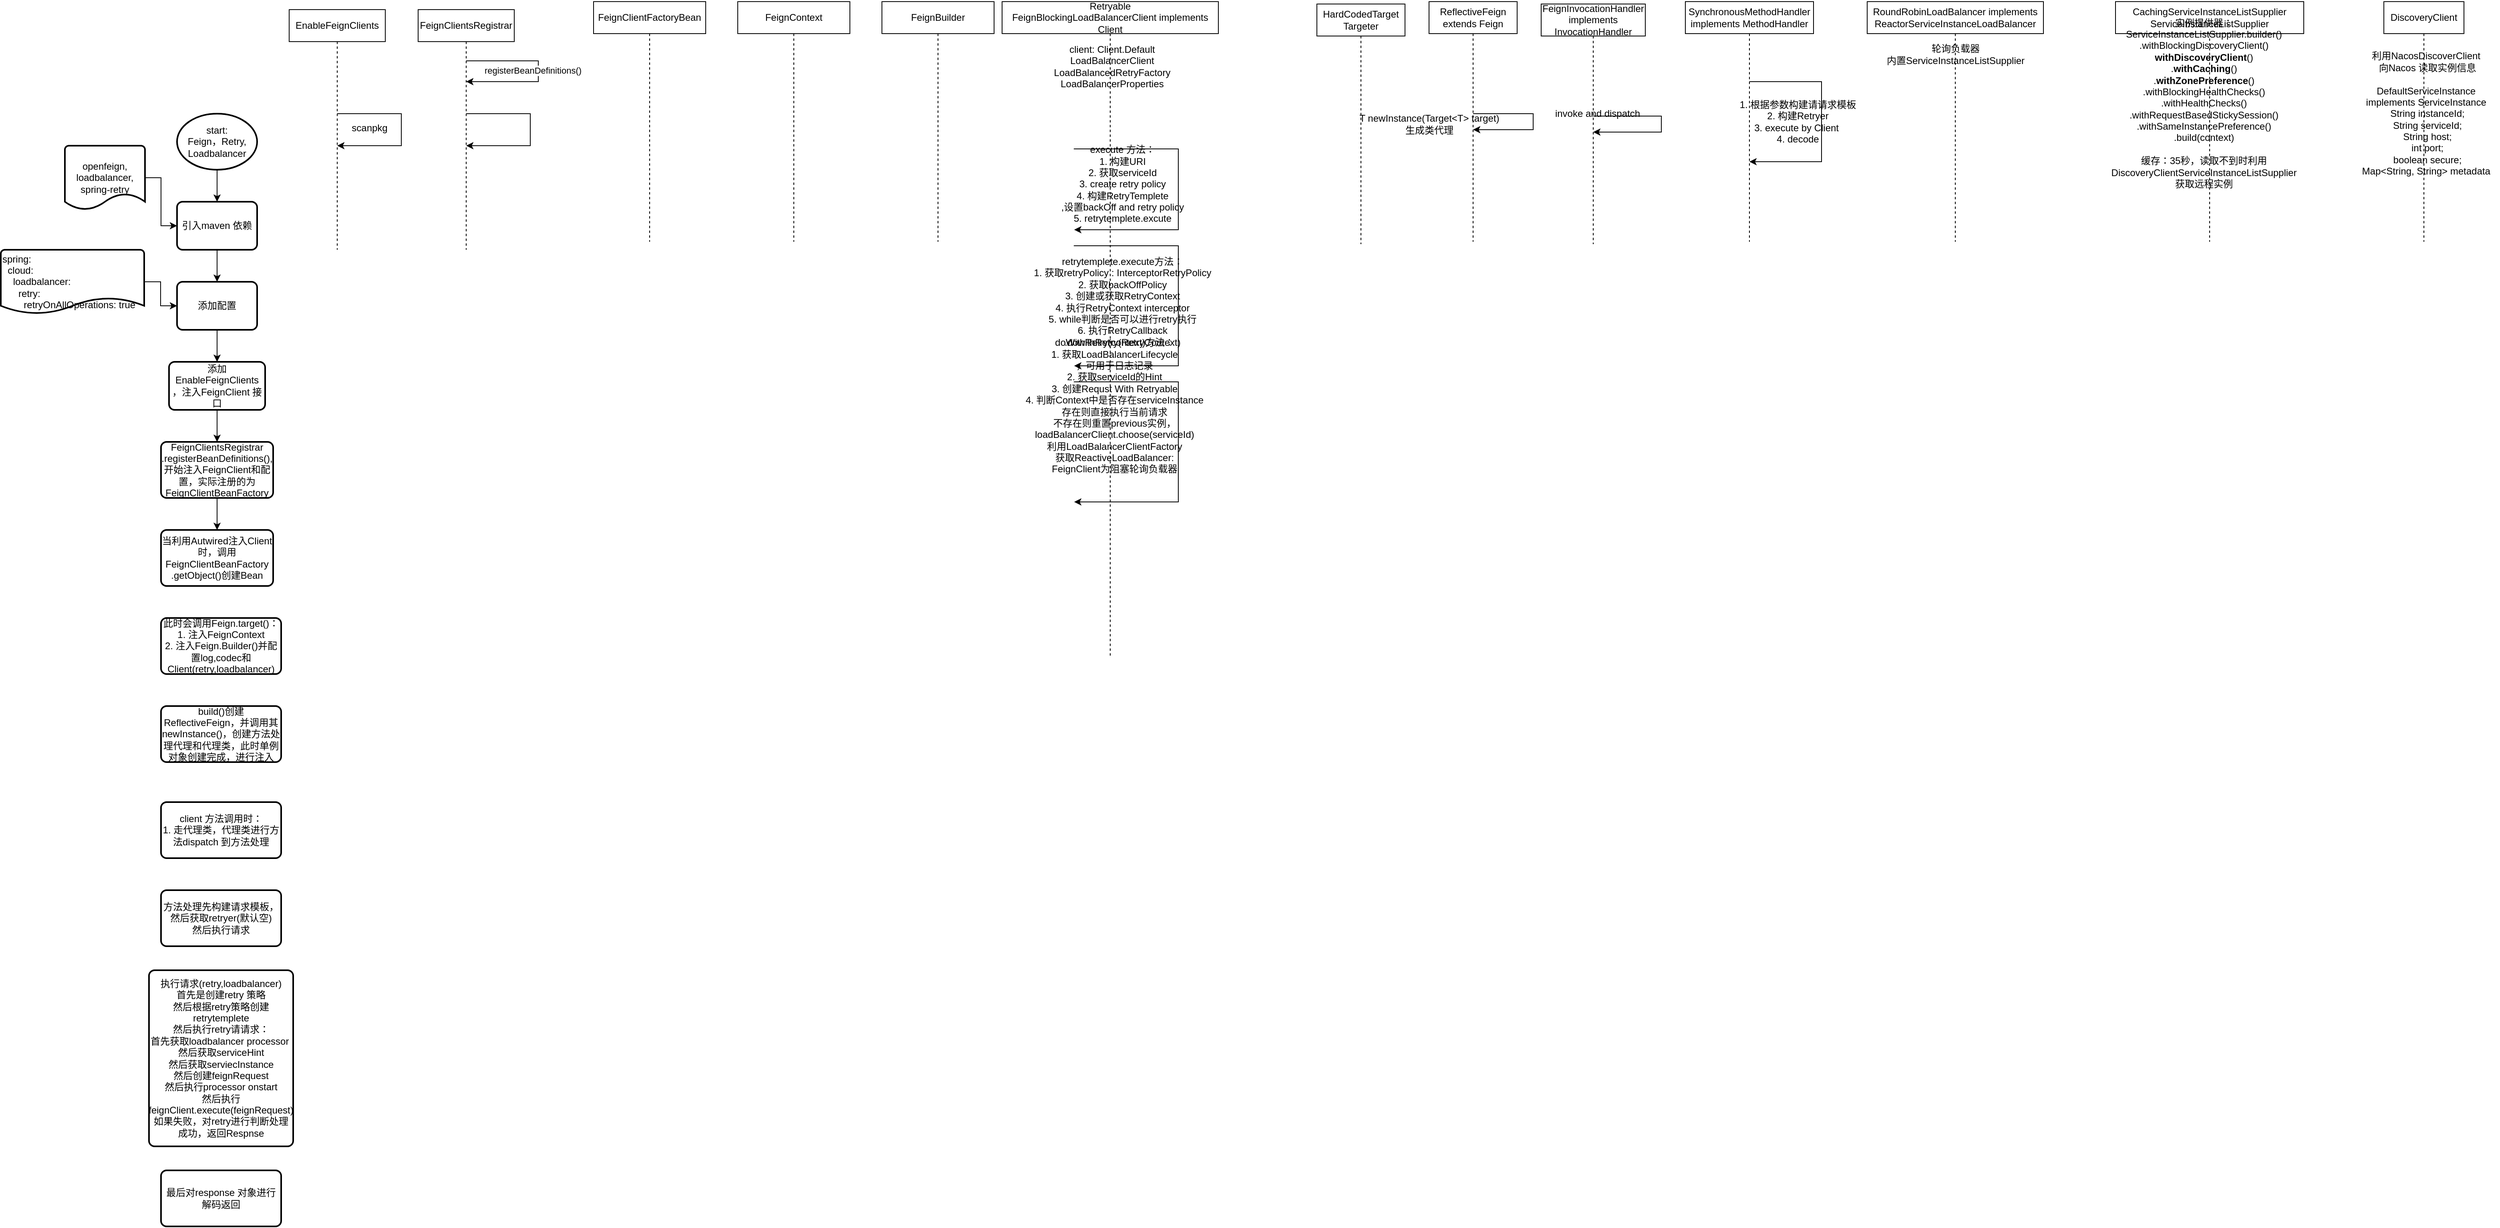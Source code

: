 <mxfile version="15.8.8" type="github"><diagram id="eqRihllS3xdawve3CuLB" name="Page-1"><mxGraphModel dx="1865" dy="547" grid="1" gridSize="10" guides="1" tooltips="1" connect="1" arrows="1" fold="1" page="1" pageScale="1" pageWidth="827" pageHeight="1169" math="0" shadow="0"><root><mxCell id="0"/><mxCell id="1" parent="0"/><mxCell id="1mgx-8_FdvFGt6pIoA7k-3" style="edgeStyle=orthogonalEdgeStyle;rounded=0;orthogonalLoop=1;jettySize=auto;html=1;entryX=0.5;entryY=0;entryDx=0;entryDy=0;" edge="1" parent="1" source="1mgx-8_FdvFGt6pIoA7k-1" target="1mgx-8_FdvFGt6pIoA7k-2"><mxGeometry relative="1" as="geometry"/></mxCell><mxCell id="1mgx-8_FdvFGt6pIoA7k-1" value="start:&lt;br&gt;Feign，Retry,&lt;br&gt;Loadbalancer&lt;br&gt;" style="strokeWidth=2;html=1;shape=mxgraph.flowchart.start_2;whiteSpace=wrap;" vertex="1" parent="1"><mxGeometry x="140" y="190" width="100" height="70" as="geometry"/></mxCell><mxCell id="1mgx-8_FdvFGt6pIoA7k-6" style="edgeStyle=orthogonalEdgeStyle;rounded=0;orthogonalLoop=1;jettySize=auto;html=1;" edge="1" parent="1" source="1mgx-8_FdvFGt6pIoA7k-2"><mxGeometry relative="1" as="geometry"><mxPoint x="190" y="400" as="targetPoint"/></mxGeometry></mxCell><mxCell id="1mgx-8_FdvFGt6pIoA7k-2" value="引入maven 依赖" style="rounded=1;whiteSpace=wrap;html=1;absoluteArcSize=1;arcSize=14;strokeWidth=2;" vertex="1" parent="1"><mxGeometry x="140" y="300" width="100" height="60" as="geometry"/></mxCell><mxCell id="1mgx-8_FdvFGt6pIoA7k-5" style="edgeStyle=orthogonalEdgeStyle;rounded=0;orthogonalLoop=1;jettySize=auto;html=1;entryX=0;entryY=0.5;entryDx=0;entryDy=0;" edge="1" parent="1" source="1mgx-8_FdvFGt6pIoA7k-4" target="1mgx-8_FdvFGt6pIoA7k-2"><mxGeometry relative="1" as="geometry"/></mxCell><mxCell id="1mgx-8_FdvFGt6pIoA7k-4" value="openfeign,&lt;br&gt;loadbalancer,&lt;br&gt;spring-retry" style="strokeWidth=2;html=1;shape=mxgraph.flowchart.document2;whiteSpace=wrap;size=0.25;" vertex="1" parent="1"><mxGeometry y="230" width="100" height="80" as="geometry"/></mxCell><mxCell id="1mgx-8_FdvFGt6pIoA7k-11" style="edgeStyle=orthogonalEdgeStyle;rounded=0;orthogonalLoop=1;jettySize=auto;html=1;entryX=0.5;entryY=0;entryDx=0;entryDy=0;" edge="1" parent="1" source="1mgx-8_FdvFGt6pIoA7k-7" target="1mgx-8_FdvFGt6pIoA7k-10"><mxGeometry relative="1" as="geometry"/></mxCell><mxCell id="1mgx-8_FdvFGt6pIoA7k-7" value="添加配置" style="rounded=1;whiteSpace=wrap;html=1;absoluteArcSize=1;arcSize=14;strokeWidth=2;" vertex="1" parent="1"><mxGeometry x="140" y="400" width="100" height="60" as="geometry"/></mxCell><mxCell id="1mgx-8_FdvFGt6pIoA7k-9" style="edgeStyle=orthogonalEdgeStyle;rounded=0;orthogonalLoop=1;jettySize=auto;html=1;entryX=0;entryY=0.5;entryDx=0;entryDy=0;" edge="1" parent="1" source="1mgx-8_FdvFGt6pIoA7k-8" target="1mgx-8_FdvFGt6pIoA7k-7"><mxGeometry relative="1" as="geometry"/></mxCell><mxCell id="1mgx-8_FdvFGt6pIoA7k-8" value="&lt;div&gt;spring:&lt;/div&gt;&lt;div&gt;&amp;nbsp; cloud:&lt;/div&gt;&lt;div&gt;&amp;nbsp; &amp;nbsp; loadbalancer:&lt;/div&gt;&lt;div&gt;&amp;nbsp; &amp;nbsp; &amp;nbsp; retry:&lt;/div&gt;&lt;div&gt;&amp;nbsp; &amp;nbsp; &amp;nbsp; &amp;nbsp; retryOnAllOperations: true&lt;/div&gt;" style="strokeWidth=2;html=1;shape=mxgraph.flowchart.document2;whiteSpace=wrap;size=0.25;align=left;" vertex="1" parent="1"><mxGeometry x="-80" y="360" width="179" height="80" as="geometry"/></mxCell><mxCell id="1mgx-8_FdvFGt6pIoA7k-13" style="edgeStyle=orthogonalEdgeStyle;rounded=0;orthogonalLoop=1;jettySize=auto;html=1;entryX=0.5;entryY=0;entryDx=0;entryDy=0;fontColor=#FFFFFF;" edge="1" parent="1" source="1mgx-8_FdvFGt6pIoA7k-10" target="1mgx-8_FdvFGt6pIoA7k-12"><mxGeometry relative="1" as="geometry"/></mxCell><mxCell id="1mgx-8_FdvFGt6pIoA7k-10" value="添加EnableFeignClients&lt;br&gt;，注入FeignClient 接口" style="rounded=1;whiteSpace=wrap;html=1;absoluteArcSize=1;arcSize=14;strokeWidth=2;" vertex="1" parent="1"><mxGeometry x="130" y="500" width="120" height="60" as="geometry"/></mxCell><mxCell id="1mgx-8_FdvFGt6pIoA7k-56" style="edgeStyle=orthogonalEdgeStyle;rounded=0;orthogonalLoop=1;jettySize=auto;html=1;fontColor=#000000;" edge="1" parent="1" source="1mgx-8_FdvFGt6pIoA7k-12"><mxGeometry relative="1" as="geometry"><mxPoint x="190" y="710" as="targetPoint"/></mxGeometry></mxCell><mxCell id="1mgx-8_FdvFGt6pIoA7k-12" value="FeignClientsRegistrar&lt;br&gt;.registerBeanDefinitions(),开始注入FeignClient和配置，实际注册的为FeignClientBeanFactory" style="rounded=1;whiteSpace=wrap;html=1;absoluteArcSize=1;arcSize=14;strokeWidth=2;" vertex="1" parent="1"><mxGeometry x="120" y="600" width="140" height="70" as="geometry"/></mxCell><mxCell id="1mgx-8_FdvFGt6pIoA7k-16" value="&lt;font color=&quot;#000000&quot;&gt;FeignClientsRegistrar&lt;/font&gt;" style="shape=umlLifeline;perimeter=lifelinePerimeter;whiteSpace=wrap;html=1;container=1;collapsible=0;recursiveResize=0;outlineConnect=0;fontColor=#FFFFFF;" vertex="1" parent="1"><mxGeometry x="441" y="60" width="120" height="300" as="geometry"/></mxCell><mxCell id="1mgx-8_FdvFGt6pIoA7k-17" value="&lt;font color=&quot;#000000&quot;&gt;EnableFeignClients&lt;/font&gt;" style="shape=umlLifeline;perimeter=lifelinePerimeter;whiteSpace=wrap;html=1;container=1;collapsible=0;recursiveResize=0;outlineConnect=0;fontColor=#FFFFFF;" vertex="1" parent="1"><mxGeometry x="280" y="60" width="120" height="300" as="geometry"/></mxCell><mxCell id="1mgx-8_FdvFGt6pIoA7k-20" style="edgeStyle=orthogonalEdgeStyle;rounded=0;orthogonalLoop=1;jettySize=auto;html=1;fontColor=#000000;" edge="1" parent="1" source="1mgx-8_FdvFGt6pIoA7k-17" target="1mgx-8_FdvFGt6pIoA7k-17"><mxGeometry relative="1" as="geometry"><Array as="points"><mxPoint x="420" y="230"/></Array></mxGeometry></mxCell><mxCell id="1mgx-8_FdvFGt6pIoA7k-21" value="scanpkg" style="text;html=1;align=center;verticalAlign=middle;resizable=0;points=[];autosize=1;strokeColor=none;fillColor=none;fontColor=#000000;" vertex="1" parent="1"><mxGeometry x="350" y="198" width="60" height="20" as="geometry"/></mxCell><mxCell id="1mgx-8_FdvFGt6pIoA7k-18" style="edgeStyle=orthogonalEdgeStyle;rounded=0;orthogonalLoop=1;jettySize=auto;html=1;fontColor=#000000;" edge="1" parent="1" source="1mgx-8_FdvFGt6pIoA7k-16" target="1mgx-8_FdvFGt6pIoA7k-16"><mxGeometry relative="1" as="geometry"><mxPoint x="520" y="124" as="sourcePoint"/><mxPoint x="529.5" y="150" as="targetPoint"/><Array as="points"><mxPoint x="591" y="124"/><mxPoint x="591" y="150"/></Array></mxGeometry></mxCell><mxCell id="1mgx-8_FdvFGt6pIoA7k-19" value="registerBeanDefinitions()" style="edgeLabel;html=1;align=center;verticalAlign=middle;resizable=0;points=[];fontColor=#000000;" vertex="1" connectable="0" parent="1mgx-8_FdvFGt6pIoA7k-18"><mxGeometry x="-0.208" y="2" relative="1" as="geometry"><mxPoint x="1" y="14" as="offset"/></mxGeometry></mxCell><mxCell id="1mgx-8_FdvFGt6pIoA7k-22" style="edgeStyle=orthogonalEdgeStyle;rounded=0;orthogonalLoop=1;jettySize=auto;html=1;fontColor=#000000;" edge="1" parent="1" source="1mgx-8_FdvFGt6pIoA7k-16" target="1mgx-8_FdvFGt6pIoA7k-16"><mxGeometry relative="1" as="geometry"><Array as="points"><mxPoint x="581" y="230"/></Array></mxGeometry></mxCell><mxCell id="1mgx-8_FdvFGt6pIoA7k-23" value="&lt;font color=&quot;#000000&quot;&gt;FeignClientFactoryBean&lt;/font&gt;" style="shape=umlLifeline;perimeter=lifelinePerimeter;whiteSpace=wrap;html=1;container=1;collapsible=0;recursiveResize=0;outlineConnect=0;fontColor=#FFFFFF;" vertex="1" parent="1"><mxGeometry x="660" y="50" width="140" height="300" as="geometry"/></mxCell><mxCell id="1mgx-8_FdvFGt6pIoA7k-24" value="&lt;font color=&quot;#000000&quot;&gt;FeignContext&lt;/font&gt;" style="shape=umlLifeline;perimeter=lifelinePerimeter;whiteSpace=wrap;html=1;container=1;collapsible=0;recursiveResize=0;outlineConnect=0;fontColor=#FFFFFF;" vertex="1" parent="1"><mxGeometry x="840" y="50" width="140" height="300" as="geometry"/></mxCell><mxCell id="1mgx-8_FdvFGt6pIoA7k-25" value="&lt;font color=&quot;#000000&quot;&gt;FeignBuilder&lt;/font&gt;" style="shape=umlLifeline;perimeter=lifelinePerimeter;whiteSpace=wrap;html=1;container=1;collapsible=0;recursiveResize=0;outlineConnect=0;fontColor=#FFFFFF;" vertex="1" parent="1"><mxGeometry x="1020" y="50" width="140" height="300" as="geometry"/></mxCell><mxCell id="1mgx-8_FdvFGt6pIoA7k-26" value="&lt;font color=&quot;#000000&quot;&gt;SynchronousMethodHandler implements MethodHandler&lt;/font&gt;" style="shape=umlLifeline;perimeter=lifelinePerimeter;whiteSpace=wrap;html=1;container=1;collapsible=0;recursiveResize=0;outlineConnect=0;fontColor=#FFFFFF;" vertex="1" parent="1"><mxGeometry x="2023" y="50" width="160" height="300" as="geometry"/></mxCell><mxCell id="1mgx-8_FdvFGt6pIoA7k-27" value="&lt;font color=&quot;#000000&quot;&gt;HardCodedTarget&lt;br&gt;&lt;/font&gt;&lt;span style=&quot;color: rgb(0 , 0 , 0)&quot;&gt;Targeter&lt;/span&gt;&lt;font color=&quot;#000000&quot;&gt;&lt;br&gt;&lt;/font&gt;" style="shape=umlLifeline;perimeter=lifelinePerimeter;whiteSpace=wrap;html=1;container=1;collapsible=0;recursiveResize=0;outlineConnect=0;fontColor=#FFFFFF;" vertex="1" parent="1"><mxGeometry x="1563" y="53" width="110" height="300" as="geometry"/></mxCell><mxCell id="1mgx-8_FdvFGt6pIoA7k-28" value="&lt;font color=&quot;#000000&quot;&gt;ReflectiveFeign extends Feign&lt;/font&gt;" style="shape=umlLifeline;perimeter=lifelinePerimeter;whiteSpace=wrap;html=1;container=1;collapsible=0;recursiveResize=0;outlineConnect=0;fontColor=#FFFFFF;" vertex="1" parent="1"><mxGeometry x="1703" y="50" width="110" height="300" as="geometry"/></mxCell><mxCell id="1mgx-8_FdvFGt6pIoA7k-30" value="&lt;font color=&quot;#000000&quot;&gt;Retryable&lt;br&gt;FeignBlockingLoadBalancerClient implements Client&lt;br&gt;&lt;/font&gt;" style="shape=umlLifeline;perimeter=lifelinePerimeter;whiteSpace=wrap;html=1;container=1;collapsible=0;recursiveResize=0;outlineConnect=0;fontColor=#FFFFFF;" vertex="1" parent="1"><mxGeometry x="1170" y="50" width="270" height="820" as="geometry"/></mxCell><mxCell id="1mgx-8_FdvFGt6pIoA7k-43" value="retrytemplete.execute方法：&lt;br&gt;1. 获取retryPolicy :&amp;nbsp;InterceptorRetryPolicy&lt;br&gt;2. 获取backOffPolicy&lt;br&gt;3. 创建或获取RetryContext&lt;br&gt;4. 执行RetryContext interceptor&lt;br&gt;5. while判断是否可以进行retry执行&lt;br&gt;6. 执行RetryCallback&lt;br&gt;.dowithRetry(RetryContext)" style="text;html=1;align=center;verticalAlign=middle;resizable=0;points=[];autosize=1;strokeColor=none;fillColor=none;fontColor=#000000;" vertex="1" parent="1mgx-8_FdvFGt6pIoA7k-30"><mxGeometry x="30" y="315" width="240" height="120" as="geometry"/></mxCell><mxCell id="1mgx-8_FdvFGt6pIoA7k-31" value="client: Client.Default&lt;br&gt;LoadBalancerClient&lt;br&gt;LoadBalancedRetryFactory&lt;br&gt;LoadBalancerProperties" style="text;html=1;align=center;verticalAlign=middle;resizable=0;points=[];autosize=1;strokeColor=none;fillColor=none;fontColor=#000000;" vertex="1" parent="1"><mxGeometry x="1227" y="101" width="160" height="60" as="geometry"/></mxCell><mxCell id="1mgx-8_FdvFGt6pIoA7k-32" style="edgeStyle=orthogonalEdgeStyle;rounded=0;orthogonalLoop=1;jettySize=auto;html=1;fontColor=#000000;" edge="1" parent="1" source="1mgx-8_FdvFGt6pIoA7k-28" target="1mgx-8_FdvFGt6pIoA7k-28"><mxGeometry relative="1" as="geometry"><Array as="points"><mxPoint x="1730" y="220"/></Array></mxGeometry></mxCell><mxCell id="1mgx-8_FdvFGt6pIoA7k-33" value="T newInstance(Target&amp;lt;T&amp;gt; target)&lt;br&gt;生成类代理" style="text;html=1;align=center;verticalAlign=middle;resizable=0;points=[];autosize=1;strokeColor=none;fillColor=none;fontColor=#000000;" vertex="1" parent="1"><mxGeometry x="1608" y="188" width="190" height="30" as="geometry"/></mxCell><mxCell id="1mgx-8_FdvFGt6pIoA7k-34" value="&lt;font color=&quot;#000000&quot;&gt;FeignInvocationHandler implements InvocationHandler&lt;/font&gt;" style="shape=umlLifeline;perimeter=lifelinePerimeter;whiteSpace=wrap;html=1;container=1;collapsible=0;recursiveResize=0;outlineConnect=0;fontColor=#FFFFFF;" vertex="1" parent="1"><mxGeometry x="1843" y="53" width="130" height="300" as="geometry"/></mxCell><mxCell id="1mgx-8_FdvFGt6pIoA7k-35" style="edgeStyle=orthogonalEdgeStyle;rounded=0;orthogonalLoop=1;jettySize=auto;html=1;fontColor=#000000;" edge="1" parent="1" source="1mgx-8_FdvFGt6pIoA7k-34" target="1mgx-8_FdvFGt6pIoA7k-34"><mxGeometry relative="1" as="geometry"><Array as="points"><mxPoint x="1933" y="210"/></Array></mxGeometry></mxCell><mxCell id="1mgx-8_FdvFGt6pIoA7k-36" value="invoke and dispatch" style="text;html=1;align=center;verticalAlign=middle;resizable=0;points=[];autosize=1;strokeColor=none;fillColor=none;fontColor=#000000;" vertex="1" parent="1"><mxGeometry x="1853" y="180" width="120" height="20" as="geometry"/></mxCell><mxCell id="1mgx-8_FdvFGt6pIoA7k-37" style="edgeStyle=orthogonalEdgeStyle;rounded=0;orthogonalLoop=1;jettySize=auto;html=1;fontColor=#000000;" edge="1" parent="1" source="1mgx-8_FdvFGt6pIoA7k-26" target="1mgx-8_FdvFGt6pIoA7k-26"><mxGeometry relative="1" as="geometry"><Array as="points"><mxPoint x="2193" y="250"/></Array></mxGeometry></mxCell><mxCell id="1mgx-8_FdvFGt6pIoA7k-39" value="1. 根据参数构建请请求模板&lt;br&gt;2. 构建Retryer&lt;br&gt;3. execute by Client&amp;nbsp;&lt;br&gt;4. decode" style="text;html=1;align=center;verticalAlign=middle;resizable=0;points=[];autosize=1;strokeColor=none;fillColor=none;fontColor=#000000;" vertex="1" parent="1"><mxGeometry x="2083" y="170" width="160" height="60" as="geometry"/></mxCell><mxCell id="1mgx-8_FdvFGt6pIoA7k-40" style="edgeStyle=orthogonalEdgeStyle;rounded=0;orthogonalLoop=1;jettySize=auto;html=1;fontColor=#000000;" edge="1" parent="1"><mxGeometry relative="1" as="geometry"><mxPoint x="1259.5" y="234" as="sourcePoint"/><mxPoint x="1260" y="335" as="targetPoint"/><Array as="points"><mxPoint x="1390" y="234"/><mxPoint x="1390" y="335"/><mxPoint x="1260" y="335"/></Array></mxGeometry></mxCell><mxCell id="1mgx-8_FdvFGt6pIoA7k-41" value="execute 方法：&lt;br&gt;1. 构建URI&lt;br&gt;2. 获取serviceId&lt;br&gt;3. create retry policy&lt;br&gt;4. 构建RetryTemplete&lt;br&gt;,设置backOff and retry policy&lt;br&gt;5. retrytemplete.excute" style="text;html=1;align=center;verticalAlign=middle;resizable=0;points=[];autosize=1;strokeColor=none;fillColor=none;fontColor=#000000;" vertex="1" parent="1"><mxGeometry x="1235" y="228" width="170" height="100" as="geometry"/></mxCell><mxCell id="1mgx-8_FdvFGt6pIoA7k-42" style="edgeStyle=orthogonalEdgeStyle;rounded=0;orthogonalLoop=1;jettySize=auto;html=1;fontColor=#000000;" edge="1" parent="1"><mxGeometry relative="1" as="geometry"><mxPoint x="1259.5" y="355" as="sourcePoint"/><mxPoint x="1260" y="505" as="targetPoint"/><Array as="points"><mxPoint x="1390" y="355"/><mxPoint x="1390" y="505"/><mxPoint x="1260" y="505"/></Array></mxGeometry></mxCell><mxCell id="1mgx-8_FdvFGt6pIoA7k-44" style="edgeStyle=orthogonalEdgeStyle;rounded=0;orthogonalLoop=1;jettySize=auto;html=1;fontColor=#000000;" edge="1" parent="1"><mxGeometry relative="1" as="geometry"><mxPoint x="1259.5" y="525" as="sourcePoint"/><mxPoint x="1260" y="675" as="targetPoint"/><Array as="points"><mxPoint x="1390" y="525"/><mxPoint x="1390" y="675"/><mxPoint x="1260" y="675"/></Array></mxGeometry></mxCell><mxCell id="1mgx-8_FdvFGt6pIoA7k-45" value="doWithRetry(context)方法：&lt;br&gt;1. 获取LoadBalancerLifecycle&lt;br&gt;，可用于日志记录&lt;br&gt;2. 获取serviceId的Hint&lt;br&gt;3. 创建Requst With Retryable&lt;br&gt;4. 判断Context中是否存在serviceInstance&lt;br&gt;存在则直接执行当前请求&lt;br&gt;不存在则重置previous实例，&lt;br&gt;loadBalancerClient.choose(serviceId)&lt;br&gt;利用LoadBalancerClientFactory&lt;br&gt;获取ReactiveLoadBalancer:&lt;br&gt;FeignClient为阻塞轮询负载器&lt;br&gt;" style="text;html=1;align=center;verticalAlign=middle;resizable=0;points=[];autosize=1;strokeColor=none;fillColor=none;fontColor=#000000;" vertex="1" parent="1"><mxGeometry x="1190" y="470" width="240" height="170" as="geometry"/></mxCell><mxCell id="1mgx-8_FdvFGt6pIoA7k-49" value="RoundRobinLoadBalancer implements ReactorServiceInstanceLoadBalancer" style="shape=umlLifeline;perimeter=lifelinePerimeter;whiteSpace=wrap;html=1;container=1;collapsible=0;recursiveResize=0;outlineConnect=0;fontColor=#000000;" vertex="1" parent="1"><mxGeometry x="2250" y="50" width="220" height="300" as="geometry"/></mxCell><mxCell id="1mgx-8_FdvFGt6pIoA7k-50" value="轮询负载器&lt;br&gt;内置ServiceInstanceListSupplier" style="text;html=1;align=center;verticalAlign=middle;resizable=0;points=[];autosize=1;strokeColor=none;fillColor=none;fontColor=#000000;" vertex="1" parent="1mgx-8_FdvFGt6pIoA7k-49"><mxGeometry x="15" y="51" width="190" height="30" as="geometry"/></mxCell><mxCell id="1mgx-8_FdvFGt6pIoA7k-51" value="CachingServiceInstanceListSupplier&lt;br&gt;ServiceInstanceListSupplier" style="shape=umlLifeline;perimeter=lifelinePerimeter;whiteSpace=wrap;html=1;container=1;collapsible=0;recursiveResize=0;outlineConnect=0;fontColor=#000000;" vertex="1" parent="1"><mxGeometry x="2560" y="50" width="235" height="300" as="geometry"/></mxCell><mxCell id="1mgx-8_FdvFGt6pIoA7k-52" value="实例提供器：&lt;br&gt;ServiceInstanceListSupplier.builder()&lt;br&gt;.withBlockingDiscoveryClient()&lt;br&gt;&lt;b&gt;withDiscoveryClient&lt;/b&gt;()&lt;br&gt;.&lt;b&gt;withCaching&lt;/b&gt;()&lt;br&gt;.&lt;b&gt;withZonePreference&lt;/b&gt;()&lt;br&gt;.withBlockingHealthChecks()&lt;br&gt;.withHealthChecks()&lt;br&gt;.withRequestBasedStickySession()&lt;br&gt;.withSameInstancePreference()&lt;br&gt;.build(context)&lt;br&gt;&lt;br&gt;缓存：35秒，读取不到时利用&lt;br&gt;DiscoveryClientServiceInstanceListSupplier&lt;br&gt;获取远程实例" style="text;html=1;align=center;verticalAlign=middle;resizable=0;points=[];autosize=1;strokeColor=none;fillColor=none;fontColor=#000000;" vertex="1" parent="1mgx-8_FdvFGt6pIoA7k-51"><mxGeometry x="-15" y="17" width="250" height="220" as="geometry"/></mxCell><mxCell id="1mgx-8_FdvFGt6pIoA7k-54" value="DiscoveryClient" style="shape=umlLifeline;perimeter=lifelinePerimeter;whiteSpace=wrap;html=1;container=1;collapsible=0;recursiveResize=0;outlineConnect=0;fontColor=#000000;" vertex="1" parent="1"><mxGeometry x="2895" y="50" width="100" height="300" as="geometry"/></mxCell><mxCell id="1mgx-8_FdvFGt6pIoA7k-55" value="利用NacosDiscoverClient&amp;nbsp;&lt;br&gt;向Nacos 读取实例信息&lt;br&gt;&lt;br&gt;&lt;div&gt;DefaultServiceInstance&amp;nbsp;&lt;/div&gt;&lt;div&gt;implements ServiceInstance&amp;nbsp;&lt;/div&gt;&lt;div&gt;String instanceId;&lt;/div&gt;&lt;div&gt;&lt;span&gt;String serviceId;&lt;/span&gt;&lt;/div&gt;&lt;div&gt;String host;&lt;/div&gt;&lt;div&gt;int port;&lt;/div&gt;&lt;div&gt;boolean secure;&lt;/div&gt;&lt;div&gt;Map&amp;lt;String, String&amp;gt; metadata&amp;nbsp;&lt;/div&gt;" style="text;html=1;align=center;verticalAlign=middle;resizable=0;points=[];autosize=1;strokeColor=none;fillColor=none;fontColor=#000000;" vertex="1" parent="1"><mxGeometry x="2859" y="110" width="180" height="160" as="geometry"/></mxCell><mxCell id="1mgx-8_FdvFGt6pIoA7k-57" value="当利用Autwired注入Client时，调用FeignClientBeanFactory&lt;br&gt;.getObject()创建Bean" style="rounded=1;whiteSpace=wrap;html=1;absoluteArcSize=1;arcSize=14;strokeWidth=2;" vertex="1" parent="1"><mxGeometry x="120" y="710" width="140" height="70" as="geometry"/></mxCell><mxCell id="1mgx-8_FdvFGt6pIoA7k-58" value="此时会调用Feign.target()：&lt;br&gt;1. 注入FeignContext&lt;br&gt;2. 注入Feign.Builder()并配置log,codec和Client(retry,loadbalancer)" style="rounded=1;whiteSpace=wrap;html=1;absoluteArcSize=1;arcSize=14;strokeWidth=2;" vertex="1" parent="1"><mxGeometry x="120" y="820" width="150" height="70" as="geometry"/></mxCell><mxCell id="1mgx-8_FdvFGt6pIoA7k-59" value="build()创建ReflectiveFeign，并调用其newInstance()，创建方法处理代理和代理类，此时单例对象创建完成，进行注入" style="rounded=1;whiteSpace=wrap;html=1;absoluteArcSize=1;arcSize=14;strokeWidth=2;" vertex="1" parent="1"><mxGeometry x="120" y="930" width="150" height="70" as="geometry"/></mxCell><mxCell id="1mgx-8_FdvFGt6pIoA7k-60" value="client 方法调用时：&lt;br&gt;1. 走代理类，代理类进行方法dispatch 到方法处理" style="rounded=1;whiteSpace=wrap;html=1;absoluteArcSize=1;arcSize=14;strokeWidth=2;" vertex="1" parent="1"><mxGeometry x="120" y="1050" width="150" height="70" as="geometry"/></mxCell><mxCell id="1mgx-8_FdvFGt6pIoA7k-61" value="方法处理先构建请求模板，&lt;br&gt;然后获取retryer(默认空)&lt;br&gt;然后执行请求" style="rounded=1;whiteSpace=wrap;html=1;absoluteArcSize=1;arcSize=14;strokeWidth=2;" vertex="1" parent="1"><mxGeometry x="120" y="1160" width="150" height="70" as="geometry"/></mxCell><mxCell id="1mgx-8_FdvFGt6pIoA7k-62" value="执行请求(retry,loadbalancer)&lt;br&gt;首先是创建retry 策略&lt;br&gt;然后根据retry策略创建retrytemplete&lt;br&gt;然后执行retry请请求：&lt;br&gt;首先获取loadbalancer processor&amp;nbsp;&lt;br&gt;然后获取serviceHint&lt;br&gt;然后获取serviecInstance&lt;br&gt;然后创建feignRequest&lt;br&gt;然后执行processor onstart&lt;br&gt;然后执行feignClient.execute(feignRequest)&lt;br&gt;如果失败，对retry进行判断处理&lt;br&gt;成功，返回Respnse" style="rounded=1;whiteSpace=wrap;html=1;absoluteArcSize=1;arcSize=14;strokeWidth=2;" vertex="1" parent="1"><mxGeometry x="105" y="1260" width="180" height="220" as="geometry"/></mxCell><mxCell id="1mgx-8_FdvFGt6pIoA7k-63" value="最后对response 对象进行解码返回" style="rounded=1;whiteSpace=wrap;html=1;absoluteArcSize=1;arcSize=14;strokeWidth=2;" vertex="1" parent="1"><mxGeometry x="120" y="1510" width="150" height="70" as="geometry"/></mxCell></root></mxGraphModel></diagram></mxfile>